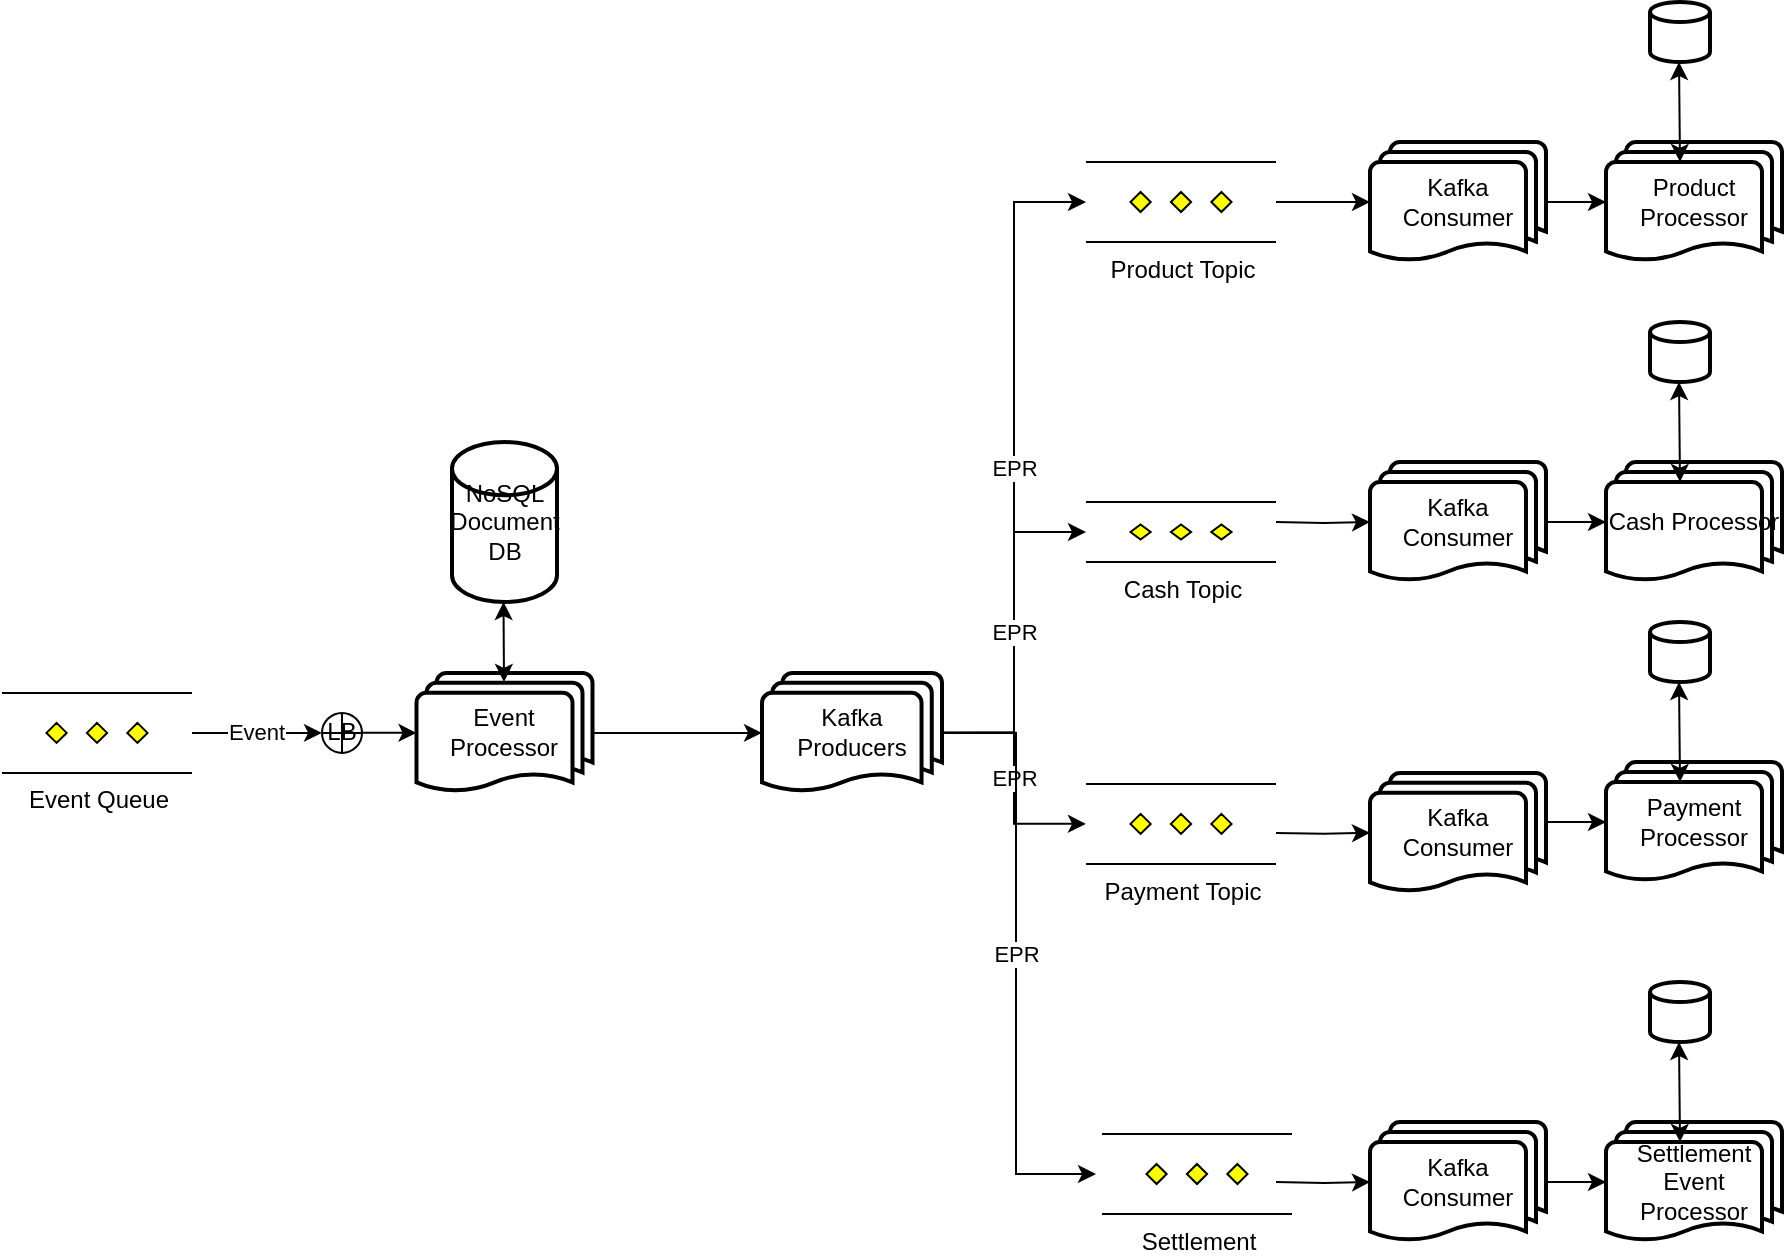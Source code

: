 <mxfile version="15.1.4" type="github" pages="2">
  <diagram id="oL9MQSNbFkMdqf7MfTmI" name="Page-1">
    <mxGraphModel dx="946" dy="1635" grid="1" gridSize="10" guides="1" tooltips="1" connect="1" arrows="1" fold="1" page="1" pageScale="1" pageWidth="827" pageHeight="1169" math="0" shadow="0">
      <root>
        <mxCell id="0" />
        <mxCell id="1" parent="0" />
        <mxCell id="14Od81qQpGycVzDdTx-Z-23" value="Event" style="edgeStyle=orthogonalEdgeStyle;rounded=0;orthogonalLoop=1;jettySize=auto;html=1;exitX=1;exitY=0.5;exitDx=0;exitDy=0;exitPerimeter=0;entryX=0;entryY=0.5;entryDx=0;entryDy=0;" edge="1" parent="1" source="9EhzL9EJCzUO_ZuSx26l-1" target="14Od81qQpGycVzDdTx-Z-19">
          <mxGeometry relative="1" as="geometry" />
        </mxCell>
        <mxCell id="9EhzL9EJCzUO_ZuSx26l-1" value="Event Queue" style="verticalLabelPosition=bottom;verticalAlign=top;html=1;shape=mxgraph.flowchart.parallel_mode;pointerEvents=1" vertex="1" parent="1">
          <mxGeometry y="115.444" width="95" height="40" as="geometry" />
        </mxCell>
        <mxCell id="9EhzL9EJCzUO_ZuSx26l-4" value="NoSQL Document DB" style="strokeWidth=2;html=1;shape=mxgraph.flowchart.database;whiteSpace=wrap;" vertex="1" parent="1">
          <mxGeometry x="225" y="-10" width="52.5" height="80" as="geometry" />
        </mxCell>
        <mxCell id="14Od81qQpGycVzDdTx-Z-33" style="edgeStyle=orthogonalEdgeStyle;rounded=0;orthogonalLoop=1;jettySize=auto;html=1;exitX=1;exitY=0.5;exitDx=0;exitDy=0;exitPerimeter=0;" edge="1" parent="1" source="9EhzL9EJCzUO_ZuSx26l-8" target="14Od81qQpGycVzDdTx-Z-58">
          <mxGeometry relative="1" as="geometry">
            <mxPoint x="690" y="-130" as="targetPoint" />
          </mxGeometry>
        </mxCell>
        <mxCell id="9EhzL9EJCzUO_ZuSx26l-8" value="Product Topic" style="verticalLabelPosition=bottom;verticalAlign=top;html=1;shape=mxgraph.flowchart.parallel_mode;pointerEvents=1" vertex="1" parent="1">
          <mxGeometry x="542" y="-150" width="95" height="40" as="geometry" />
        </mxCell>
        <mxCell id="9EhzL9EJCzUO_ZuSx26l-9" value="Cash Topic" style="verticalLabelPosition=bottom;verticalAlign=top;html=1;shape=mxgraph.flowchart.parallel_mode;pointerEvents=1" vertex="1" parent="1">
          <mxGeometry x="542" y="20" width="95" height="30" as="geometry" />
        </mxCell>
        <mxCell id="9EhzL9EJCzUO_ZuSx26l-10" value="Payment Topic" style="verticalLabelPosition=bottom;verticalAlign=top;html=1;shape=mxgraph.flowchart.parallel_mode;pointerEvents=1" vertex="1" parent="1">
          <mxGeometry x="542" y="160.94" width="95" height="40" as="geometry" />
        </mxCell>
        <mxCell id="9EhzL9EJCzUO_ZuSx26l-11" value="Settlement" style="verticalLabelPosition=bottom;verticalAlign=top;html=1;shape=mxgraph.flowchart.parallel_mode;pointerEvents=1" vertex="1" parent="1">
          <mxGeometry x="550" y="336" width="95" height="40" as="geometry" />
        </mxCell>
        <mxCell id="14Od81qQpGycVzDdTx-Z-53" value="EPR" style="edgeStyle=orthogonalEdgeStyle;rounded=0;orthogonalLoop=1;jettySize=auto;html=1;entryX=0;entryY=0.5;entryDx=0;entryDy=0;entryPerimeter=0;" edge="1" parent="1" source="14Od81qQpGycVzDdTx-Z-11" target="9EhzL9EJCzUO_ZuSx26l-8">
          <mxGeometry relative="1" as="geometry" />
        </mxCell>
        <mxCell id="14Od81qQpGycVzDdTx-Z-54" value="EPR" style="edgeStyle=orthogonalEdgeStyle;rounded=0;orthogonalLoop=1;jettySize=auto;html=1;entryX=0;entryY=0.5;entryDx=0;entryDy=0;entryPerimeter=0;" edge="1" parent="1" source="14Od81qQpGycVzDdTx-Z-11" target="9EhzL9EJCzUO_ZuSx26l-9">
          <mxGeometry relative="1" as="geometry" />
        </mxCell>
        <mxCell id="14Od81qQpGycVzDdTx-Z-55" value="EPR" style="edgeStyle=orthogonalEdgeStyle;rounded=0;orthogonalLoop=1;jettySize=auto;html=1;exitX=1;exitY=0.5;exitDx=0;exitDy=0;exitPerimeter=0;entryX=0;entryY=0.5;entryDx=0;entryDy=0;entryPerimeter=0;" edge="1" parent="1" source="14Od81qQpGycVzDdTx-Z-11" target="9EhzL9EJCzUO_ZuSx26l-10">
          <mxGeometry relative="1" as="geometry" />
        </mxCell>
        <mxCell id="14Od81qQpGycVzDdTx-Z-56" value="EPR" style="edgeStyle=orthogonalEdgeStyle;rounded=0;orthogonalLoop=1;jettySize=auto;html=1;entryX=0;entryY=0.5;entryDx=0;entryDy=0;entryPerimeter=0;" edge="1" parent="1">
          <mxGeometry relative="1" as="geometry">
            <mxPoint x="467" y="135.4" as="sourcePoint" />
            <mxPoint x="547" y="356" as="targetPoint" />
            <Array as="points">
              <mxPoint x="507" y="135" />
              <mxPoint x="507" y="356" />
            </Array>
          </mxGeometry>
        </mxCell>
        <mxCell id="14Od81qQpGycVzDdTx-Z-11" value="Kafka Producers" style="strokeWidth=2;html=1;shape=mxgraph.flowchart.multi-document;whiteSpace=wrap;" vertex="1" parent="1">
          <mxGeometry x="380" y="105.44" width="90" height="60" as="geometry" />
        </mxCell>
        <mxCell id="14Od81qQpGycVzDdTx-Z-16" value="" style="strokeWidth=2;html=1;shape=mxgraph.flowchart.database;whiteSpace=wrap;" vertex="1" parent="1">
          <mxGeometry x="824" y="-230" width="30" height="30" as="geometry" />
        </mxCell>
        <mxCell id="14Od81qQpGycVzDdTx-Z-24" style="edgeStyle=orthogonalEdgeStyle;rounded=0;orthogonalLoop=1;jettySize=auto;html=1;entryX=0;entryY=0.5;entryDx=0;entryDy=0;entryPerimeter=0;" edge="1" parent="1" source="14Od81qQpGycVzDdTx-Z-19" target="14Od81qQpGycVzDdTx-Z-20">
          <mxGeometry relative="1" as="geometry" />
        </mxCell>
        <mxCell id="14Od81qQpGycVzDdTx-Z-19" value="LB" style="shape=orEllipse;perimeter=ellipsePerimeter;whiteSpace=wrap;html=1;backgroundOutline=1;" vertex="1" parent="1">
          <mxGeometry x="160" y="125.44" width="20" height="20" as="geometry" />
        </mxCell>
        <mxCell id="14Od81qQpGycVzDdTx-Z-22" style="edgeStyle=orthogonalEdgeStyle;rounded=0;orthogonalLoop=1;jettySize=auto;html=1;entryX=0;entryY=0.5;entryDx=0;entryDy=0;entryPerimeter=0;" edge="1" parent="1" source="14Od81qQpGycVzDdTx-Z-20" target="14Od81qQpGycVzDdTx-Z-11">
          <mxGeometry relative="1" as="geometry" />
        </mxCell>
        <mxCell id="14Od81qQpGycVzDdTx-Z-20" value="Event Processor" style="strokeWidth=2;html=1;shape=mxgraph.flowchart.multi-document;whiteSpace=wrap;" vertex="1" parent="1">
          <mxGeometry x="207.25" y="105.44" width="88" height="60" as="geometry" />
        </mxCell>
        <mxCell id="14Od81qQpGycVzDdTx-Z-26" value="Product Processor" style="strokeWidth=2;html=1;shape=mxgraph.flowchart.multi-document;whiteSpace=wrap;" vertex="1" parent="1">
          <mxGeometry x="802" y="-160" width="88" height="60" as="geometry" />
        </mxCell>
        <mxCell id="14Od81qQpGycVzDdTx-Z-30" value="" style="endArrow=classic;startArrow=classic;html=1;" edge="1" parent="1">
          <mxGeometry width="50" height="50" relative="1" as="geometry">
            <mxPoint x="251" y="110" as="sourcePoint" />
            <mxPoint x="250.75" y="70" as="targetPoint" />
            <Array as="points" />
          </mxGeometry>
        </mxCell>
        <mxCell id="14Od81qQpGycVzDdTx-Z-31" value="" style="endArrow=classic;startArrow=classic;html=1;" edge="1" parent="1">
          <mxGeometry width="50" height="50" relative="1" as="geometry">
            <mxPoint x="839" y="-150" as="sourcePoint" />
            <mxPoint x="838.5" y="-200" as="targetPoint" />
          </mxGeometry>
        </mxCell>
        <mxCell id="14Od81qQpGycVzDdTx-Z-34" style="edgeStyle=orthogonalEdgeStyle;rounded=0;orthogonalLoop=1;jettySize=auto;html=1;exitX=1;exitY=0.5;exitDx=0;exitDy=0;entryX=0;entryY=0.5;entryDx=0;entryDy=0;entryPerimeter=0;" edge="1" parent="1" target="14Od81qQpGycVzDdTx-Z-26">
          <mxGeometry relative="1" as="geometry">
            <mxPoint x="772" y="-130" as="sourcePoint" />
          </mxGeometry>
        </mxCell>
        <mxCell id="14Od81qQpGycVzDdTx-Z-36" value="" style="strokeWidth=2;html=1;shape=mxgraph.flowchart.database;whiteSpace=wrap;" vertex="1" parent="1">
          <mxGeometry x="824" y="-70" width="30" height="30" as="geometry" />
        </mxCell>
        <mxCell id="14Od81qQpGycVzDdTx-Z-37" value="Cash Processor" style="strokeWidth=2;html=1;shape=mxgraph.flowchart.multi-document;whiteSpace=wrap;" vertex="1" parent="1">
          <mxGeometry x="802" width="88" height="60" as="geometry" />
        </mxCell>
        <mxCell id="14Od81qQpGycVzDdTx-Z-38" value="" style="endArrow=classic;startArrow=classic;html=1;" edge="1" parent="1">
          <mxGeometry width="50" height="50" relative="1" as="geometry">
            <mxPoint x="839" y="10" as="sourcePoint" />
            <mxPoint x="838.5" y="-40" as="targetPoint" />
          </mxGeometry>
        </mxCell>
        <mxCell id="14Od81qQpGycVzDdTx-Z-39" style="edgeStyle=orthogonalEdgeStyle;rounded=0;orthogonalLoop=1;jettySize=auto;html=1;exitX=1;exitY=0.5;exitDx=0;exitDy=0;entryX=0;entryY=0.5;entryDx=0;entryDy=0;entryPerimeter=0;" edge="1" parent="1" target="14Od81qQpGycVzDdTx-Z-37">
          <mxGeometry relative="1" as="geometry">
            <mxPoint x="772" y="30" as="sourcePoint" />
          </mxGeometry>
        </mxCell>
        <mxCell id="14Od81qQpGycVzDdTx-Z-42" value="" style="strokeWidth=2;html=1;shape=mxgraph.flowchart.database;whiteSpace=wrap;" vertex="1" parent="1">
          <mxGeometry x="824" y="80" width="30" height="30" as="geometry" />
        </mxCell>
        <mxCell id="14Od81qQpGycVzDdTx-Z-43" value="Payment Processor" style="strokeWidth=2;html=1;shape=mxgraph.flowchart.multi-document;whiteSpace=wrap;" vertex="1" parent="1">
          <mxGeometry x="802" y="150" width="88" height="60" as="geometry" />
        </mxCell>
        <mxCell id="14Od81qQpGycVzDdTx-Z-44" value="" style="endArrow=classic;startArrow=classic;html=1;" edge="1" parent="1">
          <mxGeometry width="50" height="50" relative="1" as="geometry">
            <mxPoint x="839" y="160" as="sourcePoint" />
            <mxPoint x="838.5" y="110" as="targetPoint" />
          </mxGeometry>
        </mxCell>
        <mxCell id="14Od81qQpGycVzDdTx-Z-45" style="edgeStyle=orthogonalEdgeStyle;rounded=0;orthogonalLoop=1;jettySize=auto;html=1;exitX=1;exitY=0.5;exitDx=0;exitDy=0;entryX=0;entryY=0.5;entryDx=0;entryDy=0;entryPerimeter=0;" edge="1" parent="1" target="14Od81qQpGycVzDdTx-Z-43">
          <mxGeometry relative="1" as="geometry">
            <mxPoint x="772" y="180" as="sourcePoint" />
          </mxGeometry>
        </mxCell>
        <mxCell id="14Od81qQpGycVzDdTx-Z-48" value="" style="strokeWidth=2;html=1;shape=mxgraph.flowchart.database;whiteSpace=wrap;" vertex="1" parent="1">
          <mxGeometry x="824" y="260" width="30" height="30" as="geometry" />
        </mxCell>
        <mxCell id="14Od81qQpGycVzDdTx-Z-49" value="Settlement Event Processor" style="strokeWidth=2;html=1;shape=mxgraph.flowchart.multi-document;whiteSpace=wrap;" vertex="1" parent="1">
          <mxGeometry x="802" y="330" width="88" height="60" as="geometry" />
        </mxCell>
        <mxCell id="14Od81qQpGycVzDdTx-Z-50" value="" style="endArrow=classic;startArrow=classic;html=1;" edge="1" parent="1">
          <mxGeometry width="50" height="50" relative="1" as="geometry">
            <mxPoint x="839" y="340" as="sourcePoint" />
            <mxPoint x="838.5" y="290" as="targetPoint" />
          </mxGeometry>
        </mxCell>
        <mxCell id="14Od81qQpGycVzDdTx-Z-51" style="edgeStyle=orthogonalEdgeStyle;rounded=0;orthogonalLoop=1;jettySize=auto;html=1;exitX=1;exitY=0.5;exitDx=0;exitDy=0;entryX=0;entryY=0.5;entryDx=0;entryDy=0;entryPerimeter=0;" edge="1" parent="1" target="14Od81qQpGycVzDdTx-Z-49">
          <mxGeometry relative="1" as="geometry">
            <mxPoint x="772" y="360" as="sourcePoint" />
          </mxGeometry>
        </mxCell>
        <mxCell id="14Od81qQpGycVzDdTx-Z-58" value="Kafka Consumer" style="strokeWidth=2;html=1;shape=mxgraph.flowchart.multi-document;whiteSpace=wrap;" vertex="1" parent="1">
          <mxGeometry x="684" y="-160" width="88" height="60" as="geometry" />
        </mxCell>
        <mxCell id="14Od81qQpGycVzDdTx-Z-59" style="edgeStyle=orthogonalEdgeStyle;rounded=0;orthogonalLoop=1;jettySize=auto;html=1;exitX=1;exitY=0.5;exitDx=0;exitDy=0;exitPerimeter=0;" edge="1" parent="1" target="14Od81qQpGycVzDdTx-Z-60">
          <mxGeometry relative="1" as="geometry">
            <mxPoint x="637" y="30" as="sourcePoint" />
            <mxPoint x="690" y="30" as="targetPoint" />
          </mxGeometry>
        </mxCell>
        <mxCell id="14Od81qQpGycVzDdTx-Z-60" value="Kafka Consumer" style="strokeWidth=2;html=1;shape=mxgraph.flowchart.multi-document;whiteSpace=wrap;" vertex="1" parent="1">
          <mxGeometry x="684" width="88" height="60" as="geometry" />
        </mxCell>
        <mxCell id="14Od81qQpGycVzDdTx-Z-61" style="edgeStyle=orthogonalEdgeStyle;rounded=0;orthogonalLoop=1;jettySize=auto;html=1;exitX=1;exitY=0.5;exitDx=0;exitDy=0;exitPerimeter=0;" edge="1" parent="1" target="14Od81qQpGycVzDdTx-Z-62">
          <mxGeometry relative="1" as="geometry">
            <mxPoint x="637" y="185.44" as="sourcePoint" />
            <mxPoint x="690" y="185.44" as="targetPoint" />
          </mxGeometry>
        </mxCell>
        <mxCell id="14Od81qQpGycVzDdTx-Z-62" value="Kafka Consumer" style="strokeWidth=2;html=1;shape=mxgraph.flowchart.multi-document;whiteSpace=wrap;" vertex="1" parent="1">
          <mxGeometry x="684" y="155.44" width="88" height="60" as="geometry" />
        </mxCell>
        <mxCell id="14Od81qQpGycVzDdTx-Z-63" style="edgeStyle=orthogonalEdgeStyle;rounded=0;orthogonalLoop=1;jettySize=auto;html=1;exitX=1;exitY=0.5;exitDx=0;exitDy=0;exitPerimeter=0;" edge="1" parent="1" target="14Od81qQpGycVzDdTx-Z-64">
          <mxGeometry relative="1" as="geometry">
            <mxPoint x="637" y="360" as="sourcePoint" />
            <mxPoint x="690" y="360" as="targetPoint" />
          </mxGeometry>
        </mxCell>
        <mxCell id="14Od81qQpGycVzDdTx-Z-64" value="Kafka Consumer" style="strokeWidth=2;html=1;shape=mxgraph.flowchart.multi-document;whiteSpace=wrap;" vertex="1" parent="1">
          <mxGeometry x="684" y="330" width="88" height="60" as="geometry" />
        </mxCell>
      </root>
    </mxGraphModel>
  </diagram>
  <diagram id="NM8Si0N-zRcYw0cF7MhT" name="Page-2">
    <mxGraphModel dx="946" dy="523" grid="1" gridSize="10" guides="1" tooltips="1" connect="1" arrows="1" fold="1" page="1" pageScale="1" pageWidth="827" pageHeight="1169" math="0" shadow="0">
      <root>
        <mxCell id="SU-h9doNQVmh27OuuSyN-0" />
        <mxCell id="SU-h9doNQVmh27OuuSyN-1" parent="SU-h9doNQVmh27OuuSyN-0" />
      </root>
    </mxGraphModel>
  </diagram>
</mxfile>
